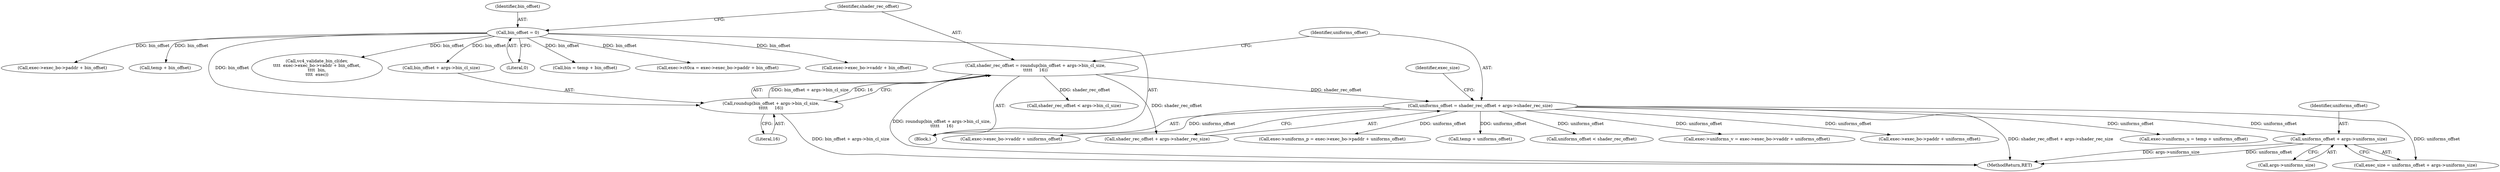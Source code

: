 digraph "0_linux_0f2ff82e11c86c05d051cae32b58226392d33bbf@pointer" {
"1000146" [label="(Call,uniforms_offset + args->uniforms_size)"];
"1000136" [label="(Call,uniforms_offset = shader_rec_offset + args->shader_rec_size)"];
"1000126" [label="(Call,shader_rec_offset = roundup(bin_offset + args->bin_cl_size,\n\t\t\t\t\t     16))"];
"1000128" [label="(Call,roundup(bin_offset + args->bin_cl_size,\n\t\t\t\t\t     16))"];
"1000122" [label="(Call,bin_offset = 0)"];
"1000128" [label="(Call,roundup(bin_offset + args->bin_cl_size,\n\t\t\t\t\t     16))"];
"1000148" [label="(Call,args->uniforms_size)"];
"1000138" [label="(Call,shader_rec_offset + args->shader_rec_size)"];
"1000122" [label="(Call,bin_offset = 0)"];
"1000422" [label="(Call,exec->exec_bo->vaddr + bin_offset)"];
"1000226" [label="(Call,temp + uniforms_offset)"];
"1000171" [label="(Call,uniforms_offset < shader_rec_offset)"];
"1000389" [label="(Call,exec->uniforms_v = exec->exec_bo->vaddr + uniforms_offset)"];
"1000145" [label="(Identifier,exec_size)"];
"1000348" [label="(Call,exec->exec_bo->paddr + bin_offset)"];
"1000404" [label="(Call,exec->exec_bo->paddr + uniforms_offset)"];
"1000144" [label="(Call,exec_size = uniforms_offset + args->uniforms_size)"];
"1000137" [label="(Identifier,uniforms_offset)"];
"1000127" [label="(Identifier,shader_rec_offset)"];
"1000222" [label="(Call,exec->uniforms_u = temp + uniforms_offset)"];
"1000165" [label="(Call,shader_rec_offset < args->bin_cl_size)"];
"1000212" [label="(Call,temp + bin_offset)"];
"1000146" [label="(Call,uniforms_offset + args->uniforms_size)"];
"1000456" [label="(MethodReturn,RET)"];
"1000393" [label="(Call,exec->exec_bo->vaddr + uniforms_offset)"];
"1000105" [label="(Block,)"];
"1000420" [label="(Call,vc4_validate_bin_cl(dev,\n\t\t\t\t  exec->exec_bo->vaddr + bin_offset,\n\t\t\t\t  bin,\n\t\t\t\t  exec))"];
"1000400" [label="(Call,exec->uniforms_p = exec->exec_bo->paddr + uniforms_offset)"];
"1000123" [label="(Identifier,bin_offset)"];
"1000136" [label="(Call,uniforms_offset = shader_rec_offset + args->shader_rec_size)"];
"1000147" [label="(Identifier,uniforms_offset)"];
"1000126" [label="(Call,shader_rec_offset = roundup(bin_offset + args->bin_cl_size,\n\t\t\t\t\t     16))"];
"1000129" [label="(Call,bin_offset + args->bin_cl_size)"];
"1000134" [label="(Literal,16)"];
"1000124" [label="(Literal,0)"];
"1000210" [label="(Call,bin = temp + bin_offset)"];
"1000344" [label="(Call,exec->ct0ca = exec->exec_bo->paddr + bin_offset)"];
"1000146" -> "1000144"  [label="AST: "];
"1000146" -> "1000148"  [label="CFG: "];
"1000147" -> "1000146"  [label="AST: "];
"1000148" -> "1000146"  [label="AST: "];
"1000144" -> "1000146"  [label="CFG: "];
"1000146" -> "1000456"  [label="DDG: args->uniforms_size"];
"1000146" -> "1000456"  [label="DDG: uniforms_offset"];
"1000136" -> "1000146"  [label="DDG: uniforms_offset"];
"1000136" -> "1000105"  [label="AST: "];
"1000136" -> "1000138"  [label="CFG: "];
"1000137" -> "1000136"  [label="AST: "];
"1000138" -> "1000136"  [label="AST: "];
"1000145" -> "1000136"  [label="CFG: "];
"1000136" -> "1000456"  [label="DDG: shader_rec_offset + args->shader_rec_size"];
"1000126" -> "1000136"  [label="DDG: shader_rec_offset"];
"1000136" -> "1000144"  [label="DDG: uniforms_offset"];
"1000136" -> "1000171"  [label="DDG: uniforms_offset"];
"1000136" -> "1000222"  [label="DDG: uniforms_offset"];
"1000136" -> "1000226"  [label="DDG: uniforms_offset"];
"1000136" -> "1000389"  [label="DDG: uniforms_offset"];
"1000136" -> "1000393"  [label="DDG: uniforms_offset"];
"1000136" -> "1000400"  [label="DDG: uniforms_offset"];
"1000136" -> "1000404"  [label="DDG: uniforms_offset"];
"1000126" -> "1000105"  [label="AST: "];
"1000126" -> "1000128"  [label="CFG: "];
"1000127" -> "1000126"  [label="AST: "];
"1000128" -> "1000126"  [label="AST: "];
"1000137" -> "1000126"  [label="CFG: "];
"1000126" -> "1000456"  [label="DDG: roundup(bin_offset + args->bin_cl_size,\n\t\t\t\t\t     16)"];
"1000128" -> "1000126"  [label="DDG: bin_offset + args->bin_cl_size"];
"1000128" -> "1000126"  [label="DDG: 16"];
"1000126" -> "1000138"  [label="DDG: shader_rec_offset"];
"1000126" -> "1000165"  [label="DDG: shader_rec_offset"];
"1000128" -> "1000134"  [label="CFG: "];
"1000129" -> "1000128"  [label="AST: "];
"1000134" -> "1000128"  [label="AST: "];
"1000128" -> "1000456"  [label="DDG: bin_offset + args->bin_cl_size"];
"1000122" -> "1000128"  [label="DDG: bin_offset"];
"1000122" -> "1000105"  [label="AST: "];
"1000122" -> "1000124"  [label="CFG: "];
"1000123" -> "1000122"  [label="AST: "];
"1000124" -> "1000122"  [label="AST: "];
"1000127" -> "1000122"  [label="CFG: "];
"1000122" -> "1000129"  [label="DDG: bin_offset"];
"1000122" -> "1000210"  [label="DDG: bin_offset"];
"1000122" -> "1000212"  [label="DDG: bin_offset"];
"1000122" -> "1000344"  [label="DDG: bin_offset"];
"1000122" -> "1000348"  [label="DDG: bin_offset"];
"1000122" -> "1000420"  [label="DDG: bin_offset"];
"1000122" -> "1000422"  [label="DDG: bin_offset"];
}
